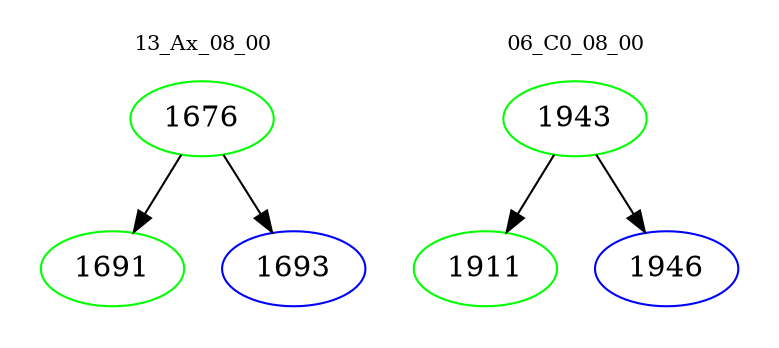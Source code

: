 digraph{
subgraph cluster_0 {
color = white
label = "13_Ax_08_00";
fontsize=10;
T0_1676 [label="1676", color="green"]
T0_1676 -> T0_1691 [color="black"]
T0_1691 [label="1691", color="green"]
T0_1676 -> T0_1693 [color="black"]
T0_1693 [label="1693", color="blue"]
}
subgraph cluster_1 {
color = white
label = "06_C0_08_00";
fontsize=10;
T1_1943 [label="1943", color="green"]
T1_1943 -> T1_1911 [color="black"]
T1_1911 [label="1911", color="green"]
T1_1943 -> T1_1946 [color="black"]
T1_1946 [label="1946", color="blue"]
}
}
